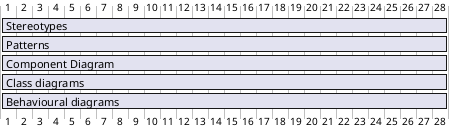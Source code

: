 @startgantt Architecture_Breakdown 
[Stereotypes] lasts 4 weeks
[Patterns] lasts 4 weeks
[Component Diagram] lasts 4 weeks
[Class diagrams] lasts 4 weeks
[Behavioural diagrams] lasts 4 weeks
@endgantt